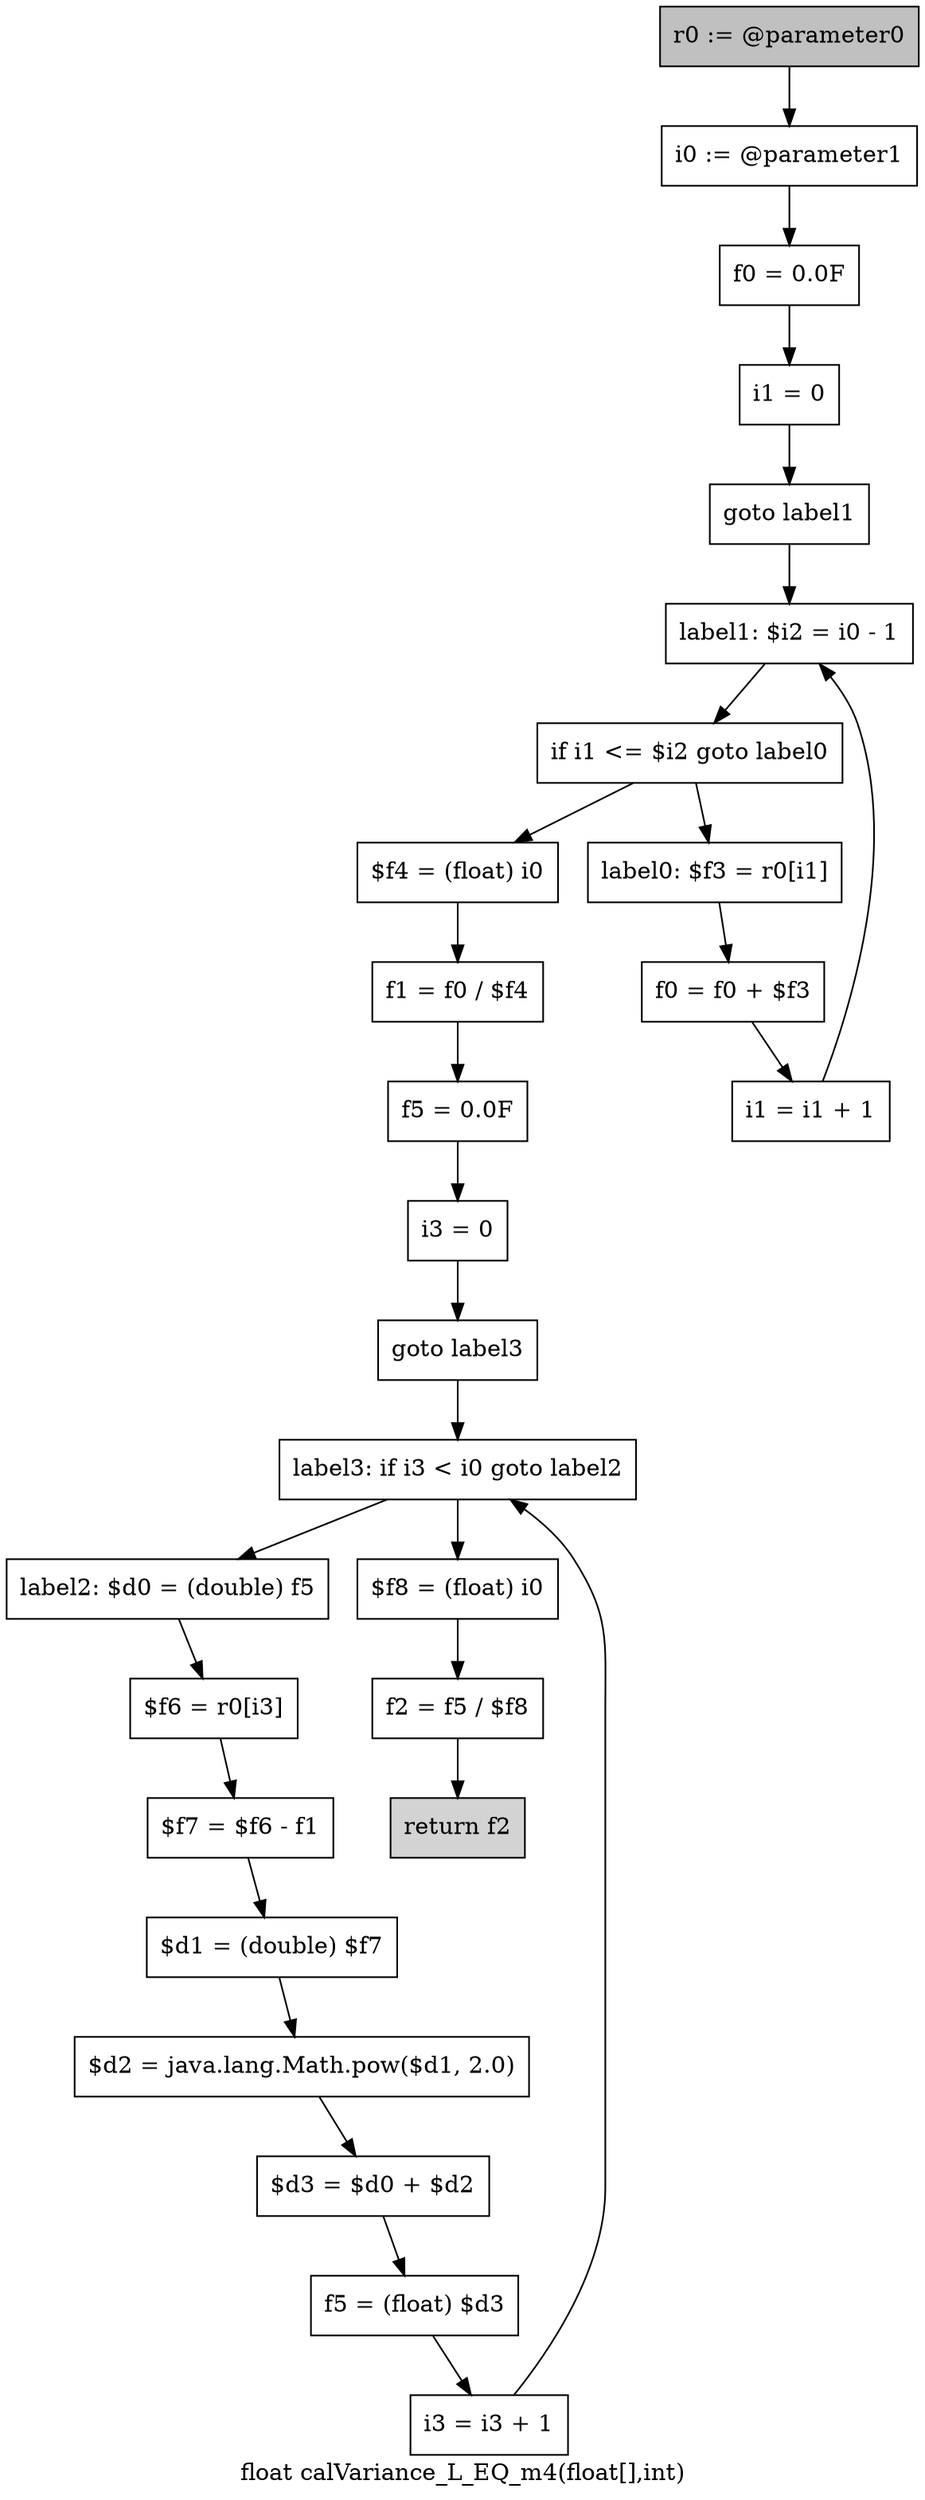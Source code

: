 digraph "float calVariance_L_EQ_m4(float[],int)" {
    label="float calVariance_L_EQ_m4(float[],int)";
    node [shape=box];
    "0" [style=filled,fillcolor=gray,label="r0 := @parameter0",];
    "1" [label="i0 := @parameter1",];
    "0"->"1";
    "2" [label="f0 = 0.0F",];
    "1"->"2";
    "3" [label="i1 = 0",];
    "2"->"3";
    "4" [label="goto label1",];
    "3"->"4";
    "8" [label="label1: $i2 = i0 - 1",];
    "4"->"8";
    "5" [label="label0: $f3 = r0[i1]",];
    "6" [label="f0 = f0 + $f3",];
    "5"->"6";
    "7" [label="i1 = i1 + 1",];
    "6"->"7";
    "7"->"8";
    "9" [label="if i1 <= $i2 goto label0",];
    "8"->"9";
    "9"->"5";
    "10" [label="$f4 = (float) i0",];
    "9"->"10";
    "11" [label="f1 = f0 / $f4",];
    "10"->"11";
    "12" [label="f5 = 0.0F",];
    "11"->"12";
    "13" [label="i3 = 0",];
    "12"->"13";
    "14" [label="goto label3",];
    "13"->"14";
    "23" [label="label3: if i3 < i0 goto label2",];
    "14"->"23";
    "15" [label="label2: $d0 = (double) f5",];
    "16" [label="$f6 = r0[i3]",];
    "15"->"16";
    "17" [label="$f7 = $f6 - f1",];
    "16"->"17";
    "18" [label="$d1 = (double) $f7",];
    "17"->"18";
    "19" [label="$d2 = java.lang.Math.pow($d1, 2.0)",];
    "18"->"19";
    "20" [label="$d3 = $d0 + $d2",];
    "19"->"20";
    "21" [label="f5 = (float) $d3",];
    "20"->"21";
    "22" [label="i3 = i3 + 1",];
    "21"->"22";
    "22"->"23";
    "23"->"15";
    "24" [label="$f8 = (float) i0",];
    "23"->"24";
    "25" [label="f2 = f5 / $f8",];
    "24"->"25";
    "26" [style=filled,fillcolor=lightgray,label="return f2",];
    "25"->"26";
}
